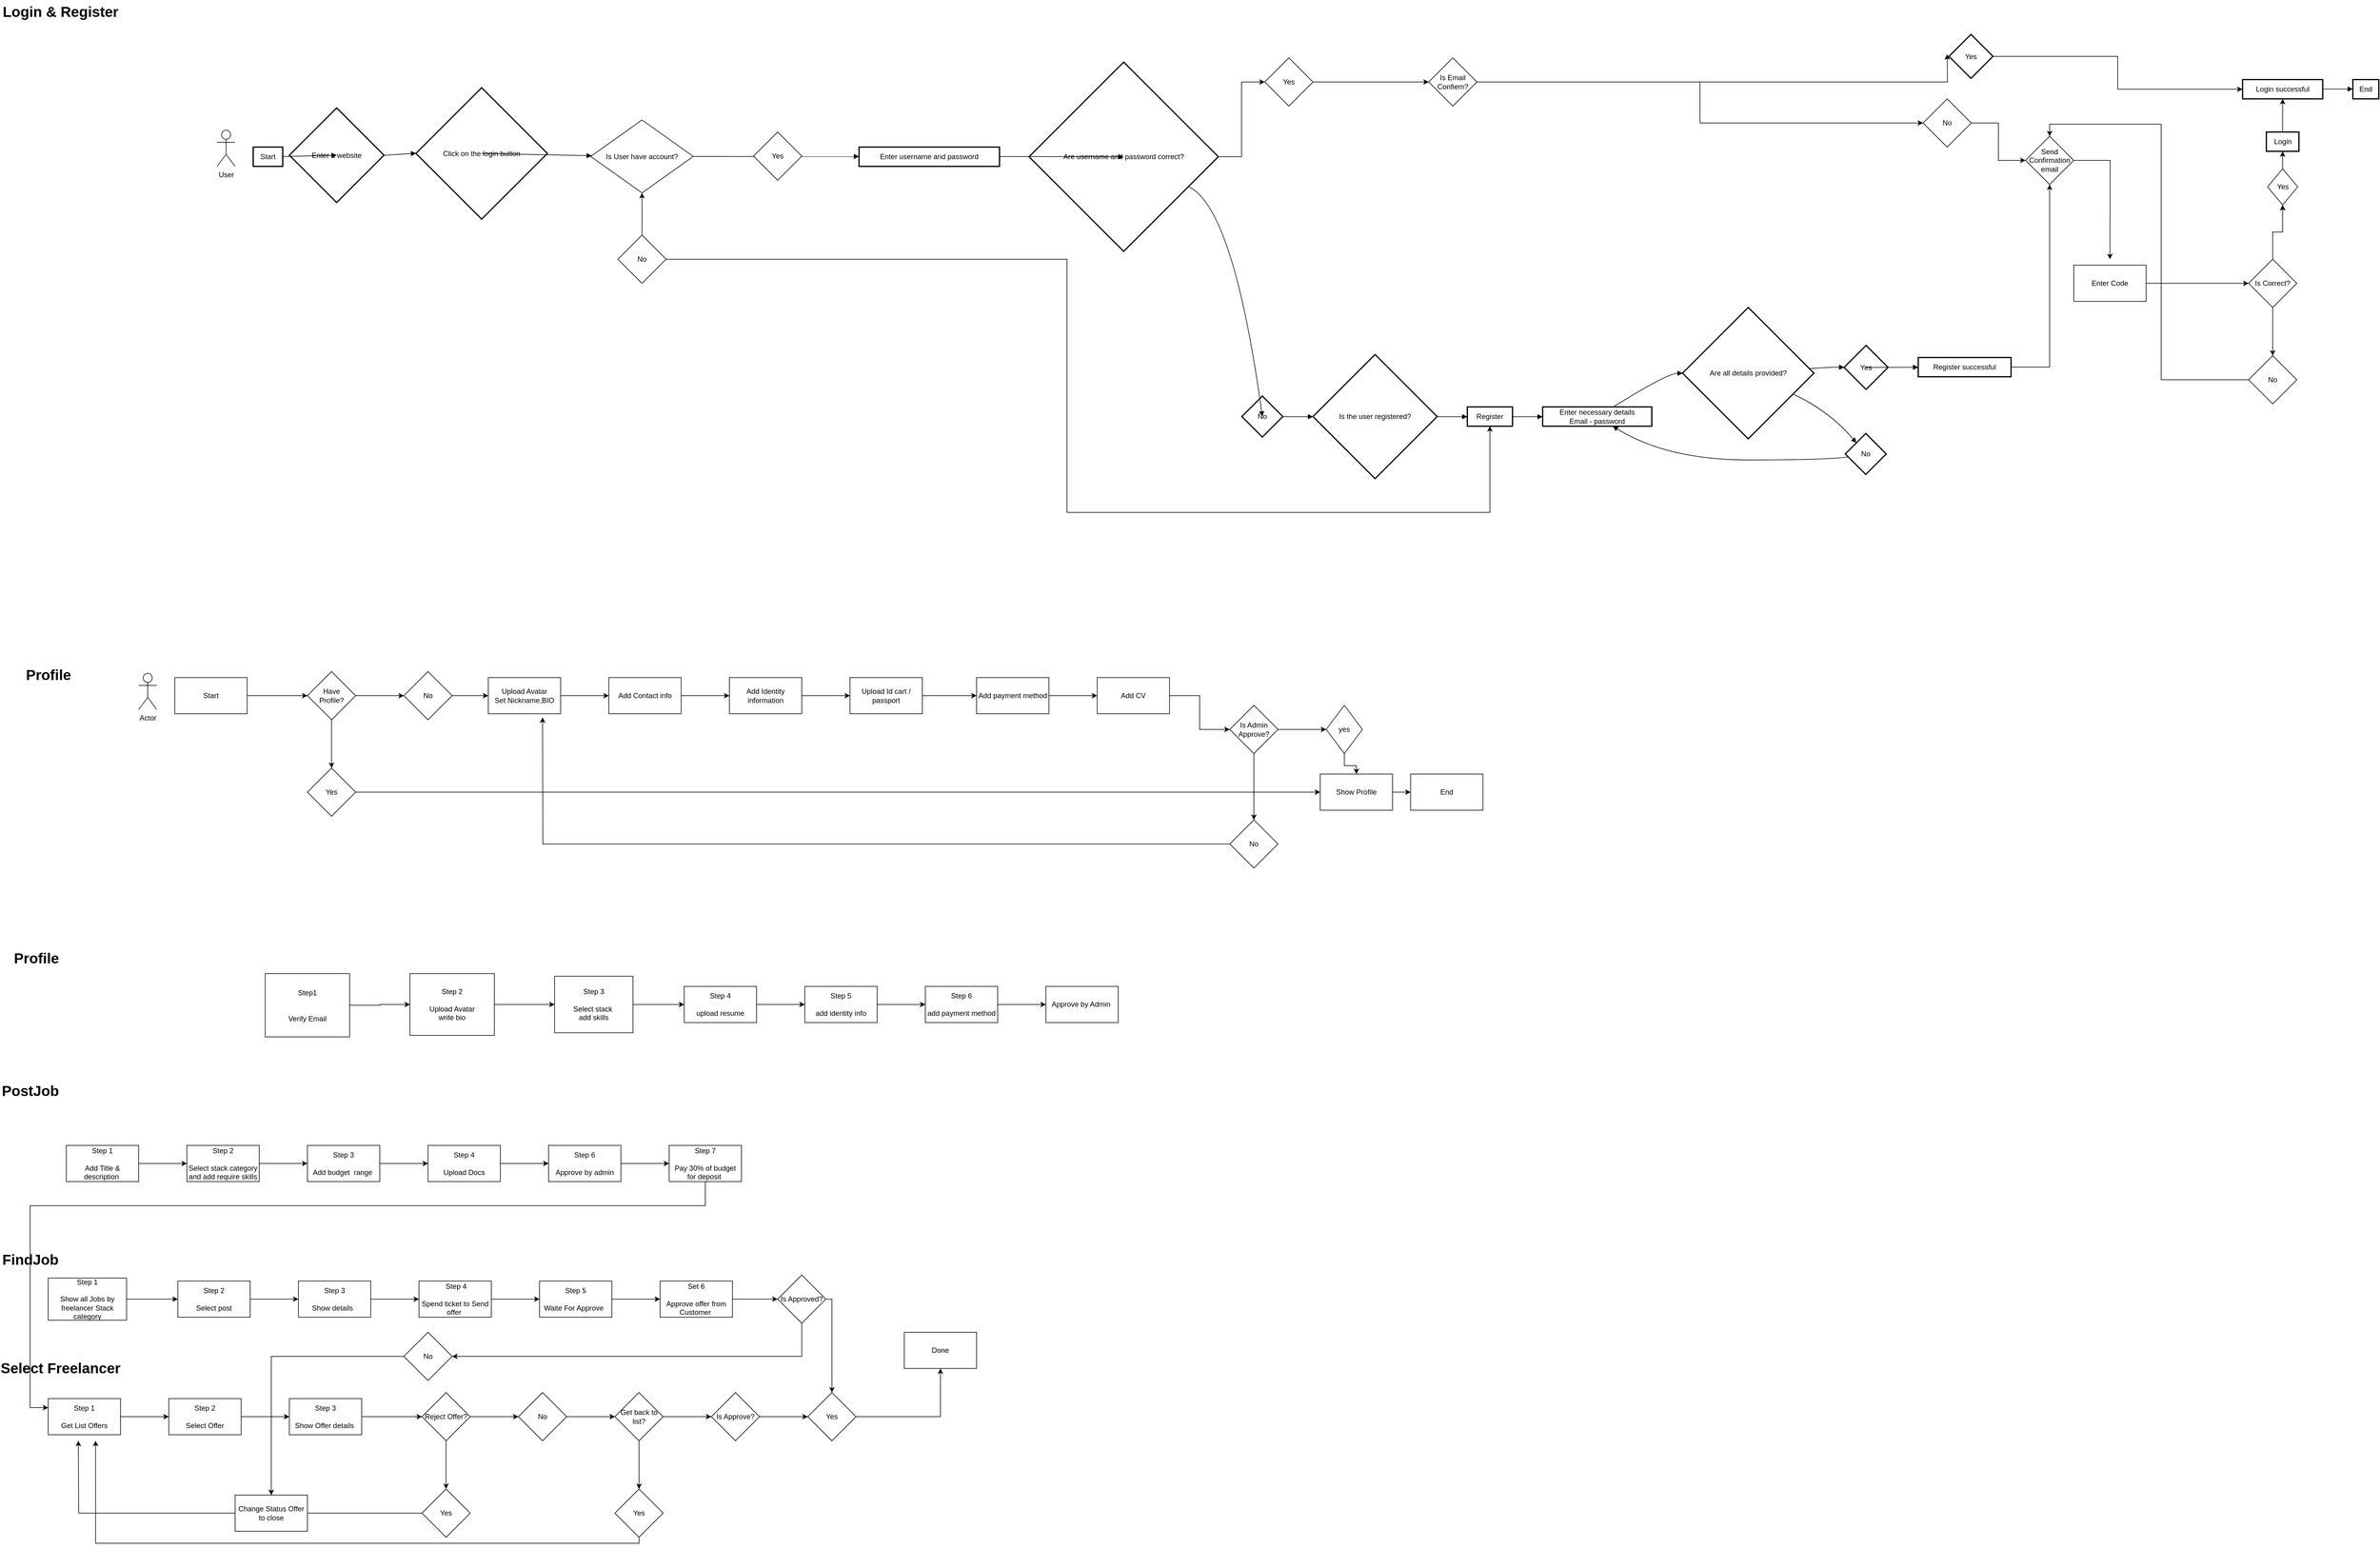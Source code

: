 <mxfile version="22.1.16" type="github">
  <diagram name="Page-1" id="RCzVIw21s0QxX4_HmofW">
    <mxGraphModel dx="2443" dy="851" grid="1" gridSize="10" guides="1" tooltips="1" connect="1" arrows="1" fold="1" page="1" pageScale="1" pageWidth="850" pageHeight="1100" math="0" shadow="0">
      <root>
        <mxCell id="0" />
        <mxCell id="1" parent="0" />
        <mxCell id="2" value="Start" style="whiteSpace=wrap;strokeWidth=2;" parent="1" vertex="1">
          <mxGeometry x="-430" y="254" width="49" height="32" as="geometry" />
        </mxCell>
        <mxCell id="3" value="Enter a website" style="rhombus;strokeWidth=2;whiteSpace=wrap;" parent="1" vertex="1">
          <mxGeometry x="-370" y="189" width="157" height="157" as="geometry" />
        </mxCell>
        <mxCell id="4" value="Click on the login button" style="rhombus;strokeWidth=2;whiteSpace=wrap;" parent="1" vertex="1">
          <mxGeometry x="-160" y="155.5" width="218" height="218" as="geometry" />
        </mxCell>
        <mxCell id="5" value="Enter username and password" style="whiteSpace=wrap;strokeWidth=2;" parent="1" vertex="1">
          <mxGeometry x="575" y="254" width="233" height="32" as="geometry" />
        </mxCell>
        <mxCell id="Xof1CyFzRAlIr6X4M1OH-53" style="edgeStyle=orthogonalEdgeStyle;rounded=0;orthogonalLoop=1;jettySize=auto;html=1;exitX=1;exitY=0.5;exitDx=0;exitDy=0;" parent="1" source="6" target="Xof1CyFzRAlIr6X4M1OH-52" edge="1">
          <mxGeometry relative="1" as="geometry" />
        </mxCell>
        <mxCell id="6" value="Are username and password correct?" style="rhombus;strokeWidth=2;whiteSpace=wrap;" parent="1" vertex="1">
          <mxGeometry x="857" y="113" width="314" height="314" as="geometry" />
        </mxCell>
        <mxCell id="Xof1CyFzRAlIr6X4M1OH-48" style="edgeStyle=orthogonalEdgeStyle;rounded=0;orthogonalLoop=1;jettySize=auto;html=1;entryX=0;entryY=0.5;entryDx=0;entryDy=0;" parent="1" source="7" target="9" edge="1">
          <mxGeometry relative="1" as="geometry">
            <mxPoint x="2820" y="170" as="targetPoint" />
          </mxGeometry>
        </mxCell>
        <mxCell id="7" value="Yes" style="rhombus;strokeWidth=2;whiteSpace=wrap;" parent="1" vertex="1">
          <mxGeometry x="2383" y="67" width="73" height="73" as="geometry" />
        </mxCell>
        <mxCell id="9" value="Login successful" style="whiteSpace=wrap;strokeWidth=2;" parent="1" vertex="1">
          <mxGeometry x="2870" y="142" width="133" height="32" as="geometry" />
        </mxCell>
        <mxCell id="10" value="End" style="whiteSpace=wrap;strokeWidth=2;" parent="1" vertex="1">
          <mxGeometry x="3053" y="142" width="43" height="32" as="geometry" />
        </mxCell>
        <mxCell id="11" value="No" style="rhombus;strokeWidth=2;whiteSpace=wrap;" parent="1" vertex="1">
          <mxGeometry x="1210" y="667" width="68" height="68" as="geometry" />
        </mxCell>
        <mxCell id="12" value="Is the user registered?" style="rhombus;strokeWidth=2;whiteSpace=wrap;" parent="1" vertex="1">
          <mxGeometry x="1328" y="598" width="206" height="206" as="geometry" />
        </mxCell>
        <mxCell id="13" value="Register" style="whiteSpace=wrap;strokeWidth=2;" parent="1" vertex="1">
          <mxGeometry x="1584" y="685" width="75" height="32" as="geometry" />
        </mxCell>
        <mxCell id="14" value="Enter necessary details&#xa;Email - password" style="whiteSpace=wrap;strokeWidth=2;" parent="1" vertex="1">
          <mxGeometry x="1709" y="685" width="181" height="32" as="geometry" />
        </mxCell>
        <mxCell id="15" value="Are all details provided?" style="rhombus;strokeWidth=2;whiteSpace=wrap;" parent="1" vertex="1">
          <mxGeometry x="1941" y="520" width="218" height="218" as="geometry" />
        </mxCell>
        <mxCell id="16" value="Yes" style="rhombus;strokeWidth=2;whiteSpace=wrap;" parent="1" vertex="1">
          <mxGeometry x="2209" y="583" width="73" height="73" as="geometry" />
        </mxCell>
        <mxCell id="Xof1CyFzRAlIr6X4M1OH-51" style="edgeStyle=orthogonalEdgeStyle;rounded=0;orthogonalLoop=1;jettySize=auto;html=1;entryX=0.5;entryY=1;entryDx=0;entryDy=0;" parent="1" source="17" target="Xof1CyFzRAlIr6X4M1OH-49" edge="1">
          <mxGeometry relative="1" as="geometry" />
        </mxCell>
        <mxCell id="17" value="Register successful" style="whiteSpace=wrap;strokeWidth=2;" parent="1" vertex="1">
          <mxGeometry x="2332" y="603" width="154" height="32" as="geometry" />
        </mxCell>
        <mxCell id="Xof1CyFzRAlIr6X4M1OH-68" value="" style="edgeStyle=orthogonalEdgeStyle;rounded=0;orthogonalLoop=1;jettySize=auto;html=1;" parent="1" source="18" target="9" edge="1">
          <mxGeometry relative="1" as="geometry" />
        </mxCell>
        <mxCell id="18" value="Login" style="whiteSpace=wrap;strokeWidth=2;" parent="1" vertex="1">
          <mxGeometry x="2909.5" y="229" width="54" height="32" as="geometry" />
        </mxCell>
        <mxCell id="19" value="No" style="rhombus;strokeWidth=2;whiteSpace=wrap;" parent="1" vertex="1">
          <mxGeometry x="2211" y="729" width="68" height="68" as="geometry" />
        </mxCell>
        <mxCell id="20" value="" style="curved=1;startArrow=none;endArrow=block;exitX=1.007;exitY=0.49;entryX=0.002;entryY=0.501;" parent="1" source="2" target="3" edge="1">
          <mxGeometry relative="1" as="geometry">
            <Array as="points" />
          </mxGeometry>
        </mxCell>
        <mxCell id="21" value="" style="curved=1;startArrow=none;endArrow=block;exitX=1.005;exitY=0.501;entryX=-0.001;entryY=0.499;" parent="1" source="3" target="4" edge="1">
          <mxGeometry relative="1" as="geometry">
            <Array as="points" />
          </mxGeometry>
        </mxCell>
        <mxCell id="22" value="" style="curved=1;startArrow=none;endArrow=block;exitX=0.998;exitY=0.499;entryX=-0.002;entryY=0.49;" parent="1" source="Xof1CyFzRAlIr6X4M1OH-41" target="5" edge="1">
          <mxGeometry relative="1" as="geometry">
            <Array as="points" />
          </mxGeometry>
        </mxCell>
        <mxCell id="23" value="" style="curved=1;startArrow=none;endArrow=block;exitX=0.997;exitY=0.49;entryX=0.001;entryY=0.499;" parent="1" source="5" target="6" edge="1">
          <mxGeometry relative="1" as="geometry">
            <Array as="points" />
          </mxGeometry>
        </mxCell>
        <mxCell id="27" value="" style="curved=1;startArrow=none;endArrow=block;exitX=1.0;exitY=0.491;entryX=0.0;entryY=0.491;" parent="1" source="9" target="10" edge="1">
          <mxGeometry relative="1" as="geometry">
            <Array as="points" />
          </mxGeometry>
        </mxCell>
        <mxCell id="28" value="" style="curved=1;startArrow=none;endArrow=block;exitX=1.001;exitY=0.731;entryX=0.005;entryY=0.504;" parent="1" source="6" target="11" edge="1">
          <mxGeometry relative="1" as="geometry">
            <Array as="points">
              <mxPoint x="1196" y="354" />
            </Array>
          </mxGeometry>
        </mxCell>
        <mxCell id="29" value="" style="curved=1;startArrow=none;endArrow=block;exitX=0.998;exitY=0.504;entryX=-0.001;entryY=0.501;" parent="1" source="11" target="12" edge="1">
          <mxGeometry relative="1" as="geometry">
            <Array as="points" />
          </mxGeometry>
        </mxCell>
        <mxCell id="30" value="" style="curved=1;startArrow=none;endArrow=block;exitX=1.001;exitY=0.501;entryX=0.002;entryY=0.508;" parent="1" source="12" target="13" edge="1">
          <mxGeometry relative="1" as="geometry">
            <Array as="points" />
          </mxGeometry>
        </mxCell>
        <mxCell id="31" value="" style="curved=1;startArrow=none;endArrow=block;exitX=1.006;exitY=0.508;entryX=0.002;entryY=0.508;" parent="1" source="13" target="14" edge="1">
          <mxGeometry relative="1" as="geometry">
            <Array as="points" />
          </mxGeometry>
        </mxCell>
        <mxCell id="32" value="" style="curved=1;startArrow=none;endArrow=block;exitX=0.645;exitY=0.008;entryX=-0.001;entryY=0.501;" parent="1" source="14" target="15" edge="1">
          <mxGeometry relative="1" as="geometry">
            <Array as="points">
              <mxPoint x="1916" y="629" />
            </Array>
          </mxGeometry>
        </mxCell>
        <mxCell id="33" value="" style="curved=1;startArrow=none;endArrow=block;exitX=0.998;exitY=0.464;entryX=-0.006;entryY=0.497;" parent="1" source="15" target="16" edge="1">
          <mxGeometry relative="1" as="geometry">
            <Array as="points">
              <mxPoint x="2184" y="619" />
            </Array>
          </mxGeometry>
        </mxCell>
        <mxCell id="34" value="" style="curved=1;startArrow=none;endArrow=block;exitX=0.996;exitY=0.497;entryX=-0.002;entryY=0.509;" parent="1" source="16" target="17" edge="1">
          <mxGeometry relative="1" as="geometry">
            <Array as="points" />
          </mxGeometry>
        </mxCell>
        <mxCell id="37" value="" style="curved=1;startArrow=none;endArrow=block;exitX=0.998;exitY=0.733;entryX=0.077;entryY=0.007;" parent="1" source="15" target="19" edge="1">
          <mxGeometry relative="1" as="geometry">
            <Array as="points">
              <mxPoint x="2184" y="691" />
            </Array>
          </mxGeometry>
        </mxCell>
        <mxCell id="38" value="" style="curved=1;startArrow=none;endArrow=block;exitX=0.005;exitY=0.584;entryX=0.645;entryY=1.008;" parent="1" source="19" target="14" edge="1">
          <mxGeometry relative="1" as="geometry">
            <Array as="points">
              <mxPoint x="2184" y="773" />
              <mxPoint x="1916" y="773" />
            </Array>
          </mxGeometry>
        </mxCell>
        <mxCell id="Xof1CyFzRAlIr6X4M1OH-42" value="" style="curved=1;startArrow=none;endArrow=block;exitX=0.998;exitY=0.499;entryX=-0.002;entryY=0.49;" parent="1" source="4" target="Xof1CyFzRAlIr6X4M1OH-41" edge="1">
          <mxGeometry relative="1" as="geometry">
            <Array as="points" />
            <mxPoint x="229" y="270" as="sourcePoint" />
            <mxPoint x="575" y="270" as="targetPoint" />
          </mxGeometry>
        </mxCell>
        <mxCell id="Xof1CyFzRAlIr6X4M1OH-41" value="Is User have account?" style="rhombus;whiteSpace=wrap;html=1;" parent="1" vertex="1">
          <mxGeometry x="130" y="209" width="170" height="121" as="geometry" />
        </mxCell>
        <mxCell id="Xof1CyFzRAlIr6X4M1OH-43" value="Yes" style="rhombus;whiteSpace=wrap;html=1;" parent="1" vertex="1">
          <mxGeometry x="400" y="229" width="80" height="80" as="geometry" />
        </mxCell>
        <mxCell id="Xof1CyFzRAlIr6X4M1OH-45" value="" style="edgeStyle=orthogonalEdgeStyle;rounded=0;orthogonalLoop=1;jettySize=auto;html=1;" parent="1" source="Xof1CyFzRAlIr6X4M1OH-44" target="Xof1CyFzRAlIr6X4M1OH-41" edge="1">
          <mxGeometry relative="1" as="geometry" />
        </mxCell>
        <mxCell id="Xof1CyFzRAlIr6X4M1OH-47" style="edgeStyle=orthogonalEdgeStyle;rounded=0;orthogonalLoop=1;jettySize=auto;html=1;entryX=0.5;entryY=1;entryDx=0;entryDy=0;" parent="1" source="Xof1CyFzRAlIr6X4M1OH-44" target="13" edge="1">
          <mxGeometry relative="1" as="geometry">
            <mxPoint x="1320" y="540" as="targetPoint" />
            <Array as="points">
              <mxPoint x="920" y="440" />
              <mxPoint x="920" y="860" />
              <mxPoint x="1622" y="860" />
            </Array>
          </mxGeometry>
        </mxCell>
        <mxCell id="Xof1CyFzRAlIr6X4M1OH-44" value="No" style="rhombus;whiteSpace=wrap;html=1;" parent="1" vertex="1">
          <mxGeometry x="175" y="400" width="80" height="80" as="geometry" />
        </mxCell>
        <mxCell id="Xof1CyFzRAlIr6X4M1OH-75" style="edgeStyle=orthogonalEdgeStyle;rounded=0;orthogonalLoop=1;jettySize=auto;html=1;" parent="1" source="Xof1CyFzRAlIr6X4M1OH-49" edge="1">
          <mxGeometry relative="1" as="geometry">
            <mxPoint x="2650" y="440" as="targetPoint" />
          </mxGeometry>
        </mxCell>
        <mxCell id="Xof1CyFzRAlIr6X4M1OH-49" value="Send Confirmation&lt;br&gt;email" style="rhombus;whiteSpace=wrap;html=1;" parent="1" vertex="1">
          <mxGeometry x="2510" y="236" width="80" height="80" as="geometry" />
        </mxCell>
        <mxCell id="Xof1CyFzRAlIr6X4M1OH-54" style="edgeStyle=orthogonalEdgeStyle;rounded=0;orthogonalLoop=1;jettySize=auto;html=1;exitX=1;exitY=0.5;exitDx=0;exitDy=0;" parent="1" source="Xof1CyFzRAlIr6X4M1OH-55" edge="1">
          <mxGeometry relative="1" as="geometry">
            <mxPoint x="2380" y="100" as="targetPoint" />
          </mxGeometry>
        </mxCell>
        <mxCell id="Xof1CyFzRAlIr6X4M1OH-52" value="Yes" style="rhombus;whiteSpace=wrap;html=1;" parent="1" vertex="1">
          <mxGeometry x="1248" y="106" width="80" height="80" as="geometry" />
        </mxCell>
        <mxCell id="Xof1CyFzRAlIr6X4M1OH-56" value="" style="edgeStyle=orthogonalEdgeStyle;rounded=0;orthogonalLoop=1;jettySize=auto;html=1;exitX=1;exitY=0.5;exitDx=0;exitDy=0;" parent="1" source="Xof1CyFzRAlIr6X4M1OH-52" target="Xof1CyFzRAlIr6X4M1OH-55" edge="1">
          <mxGeometry relative="1" as="geometry">
            <mxPoint x="2380" y="100" as="targetPoint" />
            <mxPoint x="1328" y="146" as="sourcePoint" />
          </mxGeometry>
        </mxCell>
        <mxCell id="Xof1CyFzRAlIr6X4M1OH-59" style="edgeStyle=orthogonalEdgeStyle;rounded=0;orthogonalLoop=1;jettySize=auto;html=1;entryX=0;entryY=0.5;entryDx=0;entryDy=0;" parent="1" source="Xof1CyFzRAlIr6X4M1OH-55" target="Xof1CyFzRAlIr6X4M1OH-58" edge="1">
          <mxGeometry relative="1" as="geometry" />
        </mxCell>
        <mxCell id="Xof1CyFzRAlIr6X4M1OH-55" value="Is Email&lt;br&gt;Confiem?" style="rhombus;whiteSpace=wrap;html=1;" parent="1" vertex="1">
          <mxGeometry x="1520" y="106" width="80" height="80" as="geometry" />
        </mxCell>
        <mxCell id="Xof1CyFzRAlIr6X4M1OH-60" style="edgeStyle=orthogonalEdgeStyle;rounded=0;orthogonalLoop=1;jettySize=auto;html=1;entryX=0;entryY=0.5;entryDx=0;entryDy=0;" parent="1" source="Xof1CyFzRAlIr6X4M1OH-58" target="Xof1CyFzRAlIr6X4M1OH-49" edge="1">
          <mxGeometry relative="1" as="geometry" />
        </mxCell>
        <mxCell id="Xof1CyFzRAlIr6X4M1OH-58" value="No" style="rhombus;whiteSpace=wrap;html=1;" parent="1" vertex="1">
          <mxGeometry x="2340" y="174" width="80" height="80" as="geometry" />
        </mxCell>
        <mxCell id="Xof1CyFzRAlIr6X4M1OH-64" value="" style="edgeStyle=orthogonalEdgeStyle;rounded=0;orthogonalLoop=1;jettySize=auto;html=1;" parent="1" source="Xof1CyFzRAlIr6X4M1OH-61" target="Xof1CyFzRAlIr6X4M1OH-63" edge="1">
          <mxGeometry relative="1" as="geometry" />
        </mxCell>
        <mxCell id="Xof1CyFzRAlIr6X4M1OH-61" value="Enter Code" style="rounded=0;whiteSpace=wrap;html=1;" parent="1" vertex="1">
          <mxGeometry x="2590" y="450" width="120" height="60" as="geometry" />
        </mxCell>
        <mxCell id="Xof1CyFzRAlIr6X4M1OH-66" value="" style="edgeStyle=orthogonalEdgeStyle;rounded=0;orthogonalLoop=1;jettySize=auto;html=1;" parent="1" source="Xof1CyFzRAlIr6X4M1OH-63" target="Xof1CyFzRAlIr6X4M1OH-65" edge="1">
          <mxGeometry relative="1" as="geometry" />
        </mxCell>
        <mxCell id="Xof1CyFzRAlIr6X4M1OH-69" value="" style="edgeStyle=orthogonalEdgeStyle;rounded=0;orthogonalLoop=1;jettySize=auto;html=1;" parent="1" source="Xof1CyFzRAlIr6X4M1OH-63" target="Xof1CyFzRAlIr6X4M1OH-65" edge="1">
          <mxGeometry relative="1" as="geometry" />
        </mxCell>
        <mxCell id="Xof1CyFzRAlIr6X4M1OH-70" value="" style="edgeStyle=orthogonalEdgeStyle;rounded=0;orthogonalLoop=1;jettySize=auto;html=1;" parent="1" source="Xof1CyFzRAlIr6X4M1OH-63" target="Xof1CyFzRAlIr6X4M1OH-65" edge="1">
          <mxGeometry relative="1" as="geometry" />
        </mxCell>
        <mxCell id="Xof1CyFzRAlIr6X4M1OH-72" value="" style="edgeStyle=orthogonalEdgeStyle;rounded=0;orthogonalLoop=1;jettySize=auto;html=1;" parent="1" source="Xof1CyFzRAlIr6X4M1OH-63" target="Xof1CyFzRAlIr6X4M1OH-71" edge="1">
          <mxGeometry relative="1" as="geometry" />
        </mxCell>
        <mxCell id="Xof1CyFzRAlIr6X4M1OH-63" value="Is Correct?" style="rhombus;whiteSpace=wrap;html=1;rounded=0;" parent="1" vertex="1">
          <mxGeometry x="2880" y="440" width="80" height="80" as="geometry" />
        </mxCell>
        <mxCell id="Xof1CyFzRAlIr6X4M1OH-67" value="" style="edgeStyle=orthogonalEdgeStyle;rounded=0;orthogonalLoop=1;jettySize=auto;html=1;" parent="1" source="Xof1CyFzRAlIr6X4M1OH-65" target="18" edge="1">
          <mxGeometry relative="1" as="geometry" />
        </mxCell>
        <mxCell id="Xof1CyFzRAlIr6X4M1OH-65" value="Yes" style="rhombus;whiteSpace=wrap;html=1;" parent="1" vertex="1">
          <mxGeometry x="2911.5" y="290" width="50" height="60" as="geometry" />
        </mxCell>
        <mxCell id="Xof1CyFzRAlIr6X4M1OH-76" style="edgeStyle=orthogonalEdgeStyle;rounded=0;orthogonalLoop=1;jettySize=auto;html=1;entryX=0.5;entryY=0;entryDx=0;entryDy=0;" parent="1" source="Xof1CyFzRAlIr6X4M1OH-71" target="Xof1CyFzRAlIr6X4M1OH-49" edge="1">
          <mxGeometry relative="1" as="geometry">
            <mxPoint x="2700" y="220" as="targetPoint" />
          </mxGeometry>
        </mxCell>
        <mxCell id="Xof1CyFzRAlIr6X4M1OH-71" value="No" style="rhombus;whiteSpace=wrap;html=1;rounded=0;" parent="1" vertex="1">
          <mxGeometry x="2880" y="600" width="80" height="80" as="geometry" />
        </mxCell>
        <mxCell id="Xof1CyFzRAlIr6X4M1OH-78" value="User&lt;br&gt;" style="shape=umlActor;verticalLabelPosition=bottom;verticalAlign=top;html=1;" parent="1" vertex="1">
          <mxGeometry x="-490" y="226" width="30" height="60" as="geometry" />
        </mxCell>
        <mxCell id="Xof1CyFzRAlIr6X4M1OH-79" value="Login &amp;amp; Register" style="text;strokeColor=none;fillColor=none;html=1;fontSize=24;fontStyle=1;verticalAlign=middle;align=center;" parent="1" vertex="1">
          <mxGeometry x="-800" y="10" width="100" height="40" as="geometry" />
        </mxCell>
        <mxCell id="Xof1CyFzRAlIr6X4M1OH-80" value="Profile" style="text;strokeColor=none;fillColor=none;html=1;fontSize=24;fontStyle=1;verticalAlign=middle;align=center;" parent="1" vertex="1">
          <mxGeometry x="-820" y="1110" width="100" height="40" as="geometry" />
        </mxCell>
        <mxCell id="Xof1CyFzRAlIr6X4M1OH-81" value="Actor" style="shape=umlActor;verticalLabelPosition=bottom;verticalAlign=top;html=1;" parent="1" vertex="1">
          <mxGeometry x="-620" y="1127" width="30" height="60" as="geometry" />
        </mxCell>
        <mxCell id="Xof1CyFzRAlIr6X4M1OH-86" value="" style="edgeStyle=orthogonalEdgeStyle;rounded=0;orthogonalLoop=1;jettySize=auto;html=1;" parent="1" source="Xof1CyFzRAlIr6X4M1OH-82" target="Xof1CyFzRAlIr6X4M1OH-85" edge="1">
          <mxGeometry relative="1" as="geometry" />
        </mxCell>
        <mxCell id="Xof1CyFzRAlIr6X4M1OH-82" value="Start" style="rounded=0;whiteSpace=wrap;html=1;" parent="1" vertex="1">
          <mxGeometry x="-560" y="1134" width="120" height="60" as="geometry" />
        </mxCell>
        <mxCell id="Xof1CyFzRAlIr6X4M1OH-90" value="" style="edgeStyle=orthogonalEdgeStyle;rounded=0;orthogonalLoop=1;jettySize=auto;html=1;" parent="1" source="Xof1CyFzRAlIr6X4M1OH-85" target="Xof1CyFzRAlIr6X4M1OH-89" edge="1">
          <mxGeometry relative="1" as="geometry" />
        </mxCell>
        <mxCell id="Xof1CyFzRAlIr6X4M1OH-96" value="" style="edgeStyle=orthogonalEdgeStyle;rounded=0;orthogonalLoop=1;jettySize=auto;html=1;" parent="1" source="Xof1CyFzRAlIr6X4M1OH-85" target="Xof1CyFzRAlIr6X4M1OH-95" edge="1">
          <mxGeometry relative="1" as="geometry" />
        </mxCell>
        <mxCell id="Xof1CyFzRAlIr6X4M1OH-85" value="Have&lt;br&gt;Profile?" style="rhombus;whiteSpace=wrap;html=1;rounded=0;" parent="1" vertex="1">
          <mxGeometry x="-340" y="1124" width="80" height="80" as="geometry" />
        </mxCell>
        <mxCell id="Xof1CyFzRAlIr6X4M1OH-92" value="" style="edgeStyle=orthogonalEdgeStyle;rounded=0;orthogonalLoop=1;jettySize=auto;html=1;" parent="1" source="Xof1CyFzRAlIr6X4M1OH-89" target="Xof1CyFzRAlIr6X4M1OH-91" edge="1">
          <mxGeometry relative="1" as="geometry" />
        </mxCell>
        <mxCell id="Xof1CyFzRAlIr6X4M1OH-89" value="Yes" style="rhombus;whiteSpace=wrap;html=1;rounded=0;" parent="1" vertex="1">
          <mxGeometry x="-340" y="1284" width="80" height="80" as="geometry" />
        </mxCell>
        <mxCell id="Xof1CyFzRAlIr6X4M1OH-94" value="" style="edgeStyle=orthogonalEdgeStyle;rounded=0;orthogonalLoop=1;jettySize=auto;html=1;" parent="1" source="Xof1CyFzRAlIr6X4M1OH-91" target="Xof1CyFzRAlIr6X4M1OH-93" edge="1">
          <mxGeometry relative="1" as="geometry" />
        </mxCell>
        <mxCell id="Xof1CyFzRAlIr6X4M1OH-91" value="Show Profile" style="whiteSpace=wrap;html=1;rounded=0;" parent="1" vertex="1">
          <mxGeometry x="1340" y="1294" width="120" height="60" as="geometry" />
        </mxCell>
        <mxCell id="Xof1CyFzRAlIr6X4M1OH-93" value="End" style="whiteSpace=wrap;html=1;rounded=0;" parent="1" vertex="1">
          <mxGeometry x="1490" y="1294" width="120" height="60" as="geometry" />
        </mxCell>
        <mxCell id="Xof1CyFzRAlIr6X4M1OH-98" value="" style="edgeStyle=orthogonalEdgeStyle;rounded=0;orthogonalLoop=1;jettySize=auto;html=1;" parent="1" source="Xof1CyFzRAlIr6X4M1OH-95" target="Xof1CyFzRAlIr6X4M1OH-97" edge="1">
          <mxGeometry relative="1" as="geometry" />
        </mxCell>
        <mxCell id="Xof1CyFzRAlIr6X4M1OH-95" value="No" style="rhombus;whiteSpace=wrap;html=1;rounded=0;" parent="1" vertex="1">
          <mxGeometry x="-180" y="1124" width="80" height="80" as="geometry" />
        </mxCell>
        <mxCell id="Xof1CyFzRAlIr6X4M1OH-100" value="" style="edgeStyle=orthogonalEdgeStyle;rounded=0;orthogonalLoop=1;jettySize=auto;html=1;" parent="1" source="Xof1CyFzRAlIr6X4M1OH-97" target="Xof1CyFzRAlIr6X4M1OH-99" edge="1">
          <mxGeometry relative="1" as="geometry" />
        </mxCell>
        <mxCell id="Xof1CyFzRAlIr6X4M1OH-97" value="Upload Avatar&lt;br&gt;Set Nickname,BIO" style="whiteSpace=wrap;html=1;rounded=0;" parent="1" vertex="1">
          <mxGeometry x="-40" y="1134" width="120" height="60" as="geometry" />
        </mxCell>
        <mxCell id="Xof1CyFzRAlIr6X4M1OH-102" value="" style="edgeStyle=orthogonalEdgeStyle;rounded=0;orthogonalLoop=1;jettySize=auto;html=1;" parent="1" source="Xof1CyFzRAlIr6X4M1OH-99" target="Xof1CyFzRAlIr6X4M1OH-101" edge="1">
          <mxGeometry relative="1" as="geometry" />
        </mxCell>
        <mxCell id="Xof1CyFzRAlIr6X4M1OH-99" value="Add Contact info" style="whiteSpace=wrap;html=1;rounded=0;" parent="1" vertex="1">
          <mxGeometry x="160" y="1134" width="120" height="60" as="geometry" />
        </mxCell>
        <mxCell id="Xof1CyFzRAlIr6X4M1OH-106" value="" style="edgeStyle=orthogonalEdgeStyle;rounded=0;orthogonalLoop=1;jettySize=auto;html=1;" parent="1" source="Xof1CyFzRAlIr6X4M1OH-101" target="Xof1CyFzRAlIr6X4M1OH-105" edge="1">
          <mxGeometry relative="1" as="geometry" />
        </mxCell>
        <mxCell id="Xof1CyFzRAlIr6X4M1OH-101" value="Add Identity information" style="whiteSpace=wrap;html=1;rounded=0;" parent="1" vertex="1">
          <mxGeometry x="360" y="1134" width="120" height="60" as="geometry" />
        </mxCell>
        <mxCell id="Xof1CyFzRAlIr6X4M1OH-108" value="" style="edgeStyle=orthogonalEdgeStyle;rounded=0;orthogonalLoop=1;jettySize=auto;html=1;" parent="1" source="Xof1CyFzRAlIr6X4M1OH-105" target="Xof1CyFzRAlIr6X4M1OH-107" edge="1">
          <mxGeometry relative="1" as="geometry" />
        </mxCell>
        <mxCell id="Xof1CyFzRAlIr6X4M1OH-105" value="Upload Id cart / passport" style="whiteSpace=wrap;html=1;rounded=0;" parent="1" vertex="1">
          <mxGeometry x="560" y="1134" width="120" height="60" as="geometry" />
        </mxCell>
        <mxCell id="Xof1CyFzRAlIr6X4M1OH-110" value="" style="edgeStyle=orthogonalEdgeStyle;rounded=0;orthogonalLoop=1;jettySize=auto;html=1;" parent="1" source="Xof1CyFzRAlIr6X4M1OH-107" target="Xof1CyFzRAlIr6X4M1OH-109" edge="1">
          <mxGeometry relative="1" as="geometry" />
        </mxCell>
        <mxCell id="Xof1CyFzRAlIr6X4M1OH-107" value="Add payment method" style="whiteSpace=wrap;html=1;rounded=0;" parent="1" vertex="1">
          <mxGeometry x="770" y="1134" width="120" height="60" as="geometry" />
        </mxCell>
        <mxCell id="Xof1CyFzRAlIr6X4M1OH-112" value="" style="edgeStyle=orthogonalEdgeStyle;rounded=0;orthogonalLoop=1;jettySize=auto;html=1;" parent="1" source="Xof1CyFzRAlIr6X4M1OH-109" target="Xof1CyFzRAlIr6X4M1OH-111" edge="1">
          <mxGeometry relative="1" as="geometry" />
        </mxCell>
        <mxCell id="Xof1CyFzRAlIr6X4M1OH-109" value="Add CV" style="whiteSpace=wrap;html=1;rounded=0;" parent="1" vertex="1">
          <mxGeometry x="970" y="1134" width="120" height="60" as="geometry" />
        </mxCell>
        <mxCell id="Xof1CyFzRAlIr6X4M1OH-114" value="" style="edgeStyle=orthogonalEdgeStyle;rounded=0;orthogonalLoop=1;jettySize=auto;html=1;" parent="1" source="Xof1CyFzRAlIr6X4M1OH-111" target="Xof1CyFzRAlIr6X4M1OH-113" edge="1">
          <mxGeometry relative="1" as="geometry" />
        </mxCell>
        <mxCell id="Xof1CyFzRAlIr6X4M1OH-117" value="" style="edgeStyle=orthogonalEdgeStyle;rounded=0;orthogonalLoop=1;jettySize=auto;html=1;" parent="1" source="Xof1CyFzRAlIr6X4M1OH-111" target="Xof1CyFzRAlIr6X4M1OH-116" edge="1">
          <mxGeometry relative="1" as="geometry" />
        </mxCell>
        <mxCell id="Xof1CyFzRAlIr6X4M1OH-111" value="Is Admin&lt;br&gt;Approve?" style="rhombus;whiteSpace=wrap;html=1;rounded=0;" parent="1" vertex="1">
          <mxGeometry x="1190" y="1180" width="80" height="80" as="geometry" />
        </mxCell>
        <mxCell id="Xof1CyFzRAlIr6X4M1OH-115" value="" style="edgeStyle=orthogonalEdgeStyle;rounded=0;orthogonalLoop=1;jettySize=auto;html=1;" parent="1" source="Xof1CyFzRAlIr6X4M1OH-113" target="Xof1CyFzRAlIr6X4M1OH-91" edge="1">
          <mxGeometry relative="1" as="geometry" />
        </mxCell>
        <mxCell id="Xof1CyFzRAlIr6X4M1OH-113" value="yes" style="rhombus;whiteSpace=wrap;html=1;rounded=0;" parent="1" vertex="1">
          <mxGeometry x="1350" y="1180" width="60" height="80" as="geometry" />
        </mxCell>
        <mxCell id="Xof1CyFzRAlIr6X4M1OH-118" style="edgeStyle=orthogonalEdgeStyle;rounded=0;orthogonalLoop=1;jettySize=auto;html=1;" parent="1" source="Xof1CyFzRAlIr6X4M1OH-116" edge="1">
          <mxGeometry relative="1" as="geometry">
            <mxPoint x="50" y="1200" as="targetPoint" />
          </mxGeometry>
        </mxCell>
        <mxCell id="Xof1CyFzRAlIr6X4M1OH-116" value="No" style="rhombus;whiteSpace=wrap;html=1;rounded=0;" parent="1" vertex="1">
          <mxGeometry x="1190" y="1370" width="80" height="80" as="geometry" />
        </mxCell>
        <mxCell id="MbMHbuHJUqX0_KfxS6vJ-46" value="" style="edgeStyle=orthogonalEdgeStyle;rounded=0;orthogonalLoop=1;jettySize=auto;html=1;" edge="1" parent="1" source="MbMHbuHJUqX0_KfxS6vJ-38" target="MbMHbuHJUqX0_KfxS6vJ-45">
          <mxGeometry relative="1" as="geometry" />
        </mxCell>
        <mxCell id="MbMHbuHJUqX0_KfxS6vJ-38" value="Step1&lt;br&gt;&lt;br&gt;&lt;br&gt;Verify Email" style="rounded=0;whiteSpace=wrap;html=1;" vertex="1" parent="1">
          <mxGeometry x="-410" y="1625" width="140" height="105" as="geometry" />
        </mxCell>
        <mxCell id="MbMHbuHJUqX0_KfxS6vJ-39" value="" style="text;html=1;align=center;verticalAlign=middle;resizable=0;points=[];autosize=1;strokeColor=none;fillColor=none;" vertex="1" parent="1">
          <mxGeometry x="-760" y="1620" width="60" height="30" as="geometry" />
        </mxCell>
        <mxCell id="MbMHbuHJUqX0_KfxS6vJ-41" value="Profile" style="text;strokeColor=none;fillColor=none;html=1;fontSize=24;fontStyle=1;verticalAlign=middle;align=center;" vertex="1" parent="1">
          <mxGeometry x="-840" y="1550" width="100" height="100" as="geometry" />
        </mxCell>
        <mxCell id="MbMHbuHJUqX0_KfxS6vJ-49" value="" style="edgeStyle=orthogonalEdgeStyle;rounded=0;orthogonalLoop=1;jettySize=auto;html=1;" edge="1" parent="1" source="MbMHbuHJUqX0_KfxS6vJ-45" target="MbMHbuHJUqX0_KfxS6vJ-48">
          <mxGeometry relative="1" as="geometry" />
        </mxCell>
        <mxCell id="MbMHbuHJUqX0_KfxS6vJ-45" value="Step 2&lt;br&gt;&lt;br&gt;Upload Avatar&lt;br&gt;write bio" style="whiteSpace=wrap;html=1;rounded=0;" vertex="1" parent="1">
          <mxGeometry x="-170" y="1625" width="140" height="102.5" as="geometry" />
        </mxCell>
        <mxCell id="MbMHbuHJUqX0_KfxS6vJ-51" value="" style="edgeStyle=orthogonalEdgeStyle;rounded=0;orthogonalLoop=1;jettySize=auto;html=1;" edge="1" parent="1" source="MbMHbuHJUqX0_KfxS6vJ-48" target="MbMHbuHJUqX0_KfxS6vJ-50">
          <mxGeometry relative="1" as="geometry" />
        </mxCell>
        <mxCell id="MbMHbuHJUqX0_KfxS6vJ-48" value="Step 3&lt;br&gt;&lt;br&gt;Select stack&amp;nbsp;&lt;br&gt;add skills" style="whiteSpace=wrap;html=1;rounded=0;" vertex="1" parent="1">
          <mxGeometry x="70" y="1629.38" width="130" height="93.75" as="geometry" />
        </mxCell>
        <mxCell id="MbMHbuHJUqX0_KfxS6vJ-56" value="" style="edgeStyle=orthogonalEdgeStyle;rounded=0;orthogonalLoop=1;jettySize=auto;html=1;" edge="1" parent="1" source="MbMHbuHJUqX0_KfxS6vJ-50" target="MbMHbuHJUqX0_KfxS6vJ-55">
          <mxGeometry relative="1" as="geometry" />
        </mxCell>
        <mxCell id="MbMHbuHJUqX0_KfxS6vJ-50" value="Step 4&lt;br&gt;&lt;br&gt;upload resume" style="whiteSpace=wrap;html=1;rounded=0;" vertex="1" parent="1">
          <mxGeometry x="285" y="1646.255" width="120" height="60" as="geometry" />
        </mxCell>
        <mxCell id="MbMHbuHJUqX0_KfxS6vJ-58" value="" style="edgeStyle=orthogonalEdgeStyle;rounded=0;orthogonalLoop=1;jettySize=auto;html=1;" edge="1" parent="1" source="MbMHbuHJUqX0_KfxS6vJ-55" target="MbMHbuHJUqX0_KfxS6vJ-57">
          <mxGeometry relative="1" as="geometry" />
        </mxCell>
        <mxCell id="MbMHbuHJUqX0_KfxS6vJ-55" value="Step 5&lt;br&gt;&lt;br&gt;add identity info" style="whiteSpace=wrap;html=1;rounded=0;" vertex="1" parent="1">
          <mxGeometry x="485" y="1646.255" width="120" height="60" as="geometry" />
        </mxCell>
        <mxCell id="MbMHbuHJUqX0_KfxS6vJ-61" value="" style="edgeStyle=orthogonalEdgeStyle;rounded=0;orthogonalLoop=1;jettySize=auto;html=1;" edge="1" parent="1" source="MbMHbuHJUqX0_KfxS6vJ-57" target="MbMHbuHJUqX0_KfxS6vJ-60">
          <mxGeometry relative="1" as="geometry" />
        </mxCell>
        <mxCell id="MbMHbuHJUqX0_KfxS6vJ-57" value="Step 6&lt;br&gt;&lt;br&gt;add payment method" style="whiteSpace=wrap;html=1;rounded=0;" vertex="1" parent="1">
          <mxGeometry x="685" y="1646.255" width="120" height="60" as="geometry" />
        </mxCell>
        <mxCell id="MbMHbuHJUqX0_KfxS6vJ-60" value="Approve by Admin&amp;nbsp;" style="whiteSpace=wrap;html=1;rounded=0;" vertex="1" parent="1">
          <mxGeometry x="885" y="1646.255" width="120" height="60" as="geometry" />
        </mxCell>
        <mxCell id="MbMHbuHJUqX0_KfxS6vJ-62" value="PostJob" style="text;strokeColor=none;fillColor=none;html=1;fontSize=24;fontStyle=1;verticalAlign=middle;align=center;" vertex="1" parent="1">
          <mxGeometry x="-850" y="1800" width="100" height="40" as="geometry" />
        </mxCell>
        <mxCell id="MbMHbuHJUqX0_KfxS6vJ-65" value="" style="edgeStyle=orthogonalEdgeStyle;rounded=0;orthogonalLoop=1;jettySize=auto;html=1;" edge="1" parent="1" source="MbMHbuHJUqX0_KfxS6vJ-63" target="MbMHbuHJUqX0_KfxS6vJ-64">
          <mxGeometry relative="1" as="geometry" />
        </mxCell>
        <mxCell id="MbMHbuHJUqX0_KfxS6vJ-63" value="Step 1&lt;br&gt;&lt;br&gt;Add Title &amp;amp;&lt;br&gt;description&amp;nbsp;" style="rounded=0;whiteSpace=wrap;html=1;" vertex="1" parent="1">
          <mxGeometry x="-740" y="1910" width="120" height="60" as="geometry" />
        </mxCell>
        <mxCell id="MbMHbuHJUqX0_KfxS6vJ-67" value="" style="edgeStyle=orthogonalEdgeStyle;rounded=0;orthogonalLoop=1;jettySize=auto;html=1;" edge="1" parent="1" source="MbMHbuHJUqX0_KfxS6vJ-64" target="MbMHbuHJUqX0_KfxS6vJ-66">
          <mxGeometry relative="1" as="geometry" />
        </mxCell>
        <mxCell id="MbMHbuHJUqX0_KfxS6vJ-64" value="Step 2&lt;br&gt;&lt;br&gt;Select stack category&lt;br&gt;and add require skills" style="whiteSpace=wrap;html=1;rounded=0;" vertex="1" parent="1">
          <mxGeometry x="-540" y="1910" width="120" height="60" as="geometry" />
        </mxCell>
        <mxCell id="MbMHbuHJUqX0_KfxS6vJ-69" value="" style="edgeStyle=orthogonalEdgeStyle;rounded=0;orthogonalLoop=1;jettySize=auto;html=1;" edge="1" parent="1" source="MbMHbuHJUqX0_KfxS6vJ-66" target="MbMHbuHJUqX0_KfxS6vJ-68">
          <mxGeometry relative="1" as="geometry" />
        </mxCell>
        <mxCell id="MbMHbuHJUqX0_KfxS6vJ-66" value="Step 3&lt;br&gt;&lt;br&gt;Add budget&amp;nbsp; range&amp;nbsp;" style="whiteSpace=wrap;html=1;rounded=0;" vertex="1" parent="1">
          <mxGeometry x="-340" y="1910" width="120" height="60" as="geometry" />
        </mxCell>
        <mxCell id="MbMHbuHJUqX0_KfxS6vJ-71" value="" style="edgeStyle=orthogonalEdgeStyle;rounded=0;orthogonalLoop=1;jettySize=auto;html=1;" edge="1" parent="1" source="MbMHbuHJUqX0_KfxS6vJ-68" target="MbMHbuHJUqX0_KfxS6vJ-70">
          <mxGeometry relative="1" as="geometry" />
        </mxCell>
        <mxCell id="MbMHbuHJUqX0_KfxS6vJ-68" value="Step 4&lt;br&gt;&lt;br&gt;Upload Docs" style="whiteSpace=wrap;html=1;rounded=0;" vertex="1" parent="1">
          <mxGeometry x="-140" y="1910" width="120" height="60" as="geometry" />
        </mxCell>
        <mxCell id="MbMHbuHJUqX0_KfxS6vJ-73" value="" style="edgeStyle=orthogonalEdgeStyle;rounded=0;orthogonalLoop=1;jettySize=auto;html=1;" edge="1" parent="1" source="MbMHbuHJUqX0_KfxS6vJ-70" target="MbMHbuHJUqX0_KfxS6vJ-72">
          <mxGeometry relative="1" as="geometry" />
        </mxCell>
        <mxCell id="MbMHbuHJUqX0_KfxS6vJ-70" value="Step 6&lt;br&gt;&lt;br&gt;Approve by admin" style="whiteSpace=wrap;html=1;rounded=0;" vertex="1" parent="1">
          <mxGeometry x="60" y="1910" width="120" height="60" as="geometry" />
        </mxCell>
        <mxCell id="MbMHbuHJUqX0_KfxS6vJ-116" style="edgeStyle=orthogonalEdgeStyle;rounded=0;orthogonalLoop=1;jettySize=auto;html=1;entryX=0;entryY=0.25;entryDx=0;entryDy=0;" edge="1" parent="1" source="MbMHbuHJUqX0_KfxS6vJ-72" target="MbMHbuHJUqX0_KfxS6vJ-93">
          <mxGeometry relative="1" as="geometry">
            <Array as="points">
              <mxPoint x="320" y="2010" />
              <mxPoint x="-800" y="2010" />
              <mxPoint x="-800" y="2345" />
            </Array>
          </mxGeometry>
        </mxCell>
        <mxCell id="MbMHbuHJUqX0_KfxS6vJ-72" value="Step 7&lt;br&gt;&lt;br&gt;Pay 30% of budget&lt;br&gt;for deposit&amp;nbsp;" style="whiteSpace=wrap;html=1;rounded=0;" vertex="1" parent="1">
          <mxGeometry x="260" y="1910" width="120" height="60" as="geometry" />
        </mxCell>
        <mxCell id="MbMHbuHJUqX0_KfxS6vJ-74" value="FindJob" style="text;strokeColor=none;fillColor=none;html=1;fontSize=24;fontStyle=1;verticalAlign=middle;align=center;" vertex="1" parent="1">
          <mxGeometry x="-850" y="2080" width="100" height="40" as="geometry" />
        </mxCell>
        <mxCell id="MbMHbuHJUqX0_KfxS6vJ-77" value="" style="edgeStyle=orthogonalEdgeStyle;rounded=0;orthogonalLoop=1;jettySize=auto;html=1;" edge="1" parent="1" source="MbMHbuHJUqX0_KfxS6vJ-75" target="MbMHbuHJUqX0_KfxS6vJ-76">
          <mxGeometry relative="1" as="geometry" />
        </mxCell>
        <mxCell id="MbMHbuHJUqX0_KfxS6vJ-75" value="Step 1&lt;br&gt;&lt;br&gt;Show all Jobs by freelancer Stack category" style="rounded=0;whiteSpace=wrap;html=1;" vertex="1" parent="1">
          <mxGeometry x="-770" y="2130" width="130" height="70" as="geometry" />
        </mxCell>
        <mxCell id="MbMHbuHJUqX0_KfxS6vJ-79" value="" style="edgeStyle=orthogonalEdgeStyle;rounded=0;orthogonalLoop=1;jettySize=auto;html=1;" edge="1" parent="1" source="MbMHbuHJUqX0_KfxS6vJ-76" target="MbMHbuHJUqX0_KfxS6vJ-78">
          <mxGeometry relative="1" as="geometry" />
        </mxCell>
        <mxCell id="MbMHbuHJUqX0_KfxS6vJ-76" value="Step 2&lt;br&gt;&lt;br&gt;Select post" style="whiteSpace=wrap;html=1;rounded=0;" vertex="1" parent="1">
          <mxGeometry x="-555" y="2135" width="120" height="60" as="geometry" />
        </mxCell>
        <mxCell id="MbMHbuHJUqX0_KfxS6vJ-81" value="" style="edgeStyle=orthogonalEdgeStyle;rounded=0;orthogonalLoop=1;jettySize=auto;html=1;" edge="1" parent="1" source="MbMHbuHJUqX0_KfxS6vJ-78" target="MbMHbuHJUqX0_KfxS6vJ-80">
          <mxGeometry relative="1" as="geometry" />
        </mxCell>
        <mxCell id="MbMHbuHJUqX0_KfxS6vJ-78" value="Step 3&lt;br&gt;&lt;br&gt;Show details&amp;nbsp;&amp;nbsp;" style="whiteSpace=wrap;html=1;rounded=0;" vertex="1" parent="1">
          <mxGeometry x="-355" y="2135" width="120" height="60" as="geometry" />
        </mxCell>
        <mxCell id="MbMHbuHJUqX0_KfxS6vJ-83" value="" style="edgeStyle=orthogonalEdgeStyle;rounded=0;orthogonalLoop=1;jettySize=auto;html=1;" edge="1" parent="1" source="MbMHbuHJUqX0_KfxS6vJ-80" target="MbMHbuHJUqX0_KfxS6vJ-82">
          <mxGeometry relative="1" as="geometry" />
        </mxCell>
        <mxCell id="MbMHbuHJUqX0_KfxS6vJ-80" value="&amp;nbsp;Step 4&lt;br&gt;&lt;br&gt;Spend ticket to Send offer&amp;nbsp;" style="whiteSpace=wrap;html=1;rounded=0;" vertex="1" parent="1">
          <mxGeometry x="-155" y="2135" width="120" height="60" as="geometry" />
        </mxCell>
        <mxCell id="MbMHbuHJUqX0_KfxS6vJ-85" value="" style="edgeStyle=orthogonalEdgeStyle;rounded=0;orthogonalLoop=1;jettySize=auto;html=1;" edge="1" parent="1" source="MbMHbuHJUqX0_KfxS6vJ-82" target="MbMHbuHJUqX0_KfxS6vJ-84">
          <mxGeometry relative="1" as="geometry" />
        </mxCell>
        <mxCell id="MbMHbuHJUqX0_KfxS6vJ-82" value="Step 5&lt;br&gt;&lt;br&gt;Waite For Approve&amp;nbsp;&amp;nbsp;" style="whiteSpace=wrap;html=1;rounded=0;" vertex="1" parent="1">
          <mxGeometry x="45" y="2135" width="120" height="60" as="geometry" />
        </mxCell>
        <mxCell id="MbMHbuHJUqX0_KfxS6vJ-118" value="" style="edgeStyle=orthogonalEdgeStyle;rounded=0;orthogonalLoop=1;jettySize=auto;html=1;" edge="1" parent="1" source="MbMHbuHJUqX0_KfxS6vJ-84" target="MbMHbuHJUqX0_KfxS6vJ-117">
          <mxGeometry relative="1" as="geometry" />
        </mxCell>
        <mxCell id="MbMHbuHJUqX0_KfxS6vJ-84" value="Set 6&lt;br&gt;&lt;br&gt;Approve offer from Customer&amp;nbsp;" style="whiteSpace=wrap;html=1;rounded=0;" vertex="1" parent="1">
          <mxGeometry x="245" y="2135" width="120" height="60" as="geometry" />
        </mxCell>
        <mxCell id="MbMHbuHJUqX0_KfxS6vJ-86" value="Select Freelancer" style="text;strokeColor=none;fillColor=none;html=1;fontSize=24;fontStyle=1;verticalAlign=middle;align=center;" vertex="1" parent="1">
          <mxGeometry x="-800" y="2260" width="100" height="40" as="geometry" />
        </mxCell>
        <mxCell id="MbMHbuHJUqX0_KfxS6vJ-95" value="" style="edgeStyle=orthogonalEdgeStyle;rounded=0;orthogonalLoop=1;jettySize=auto;html=1;" edge="1" parent="1" source="MbMHbuHJUqX0_KfxS6vJ-93" target="MbMHbuHJUqX0_KfxS6vJ-94">
          <mxGeometry relative="1" as="geometry" />
        </mxCell>
        <mxCell id="MbMHbuHJUqX0_KfxS6vJ-93" value="Step 1&lt;br&gt;&lt;br&gt;Get List Offers" style="rounded=0;whiteSpace=wrap;html=1;" vertex="1" parent="1">
          <mxGeometry x="-770" y="2330" width="120" height="60" as="geometry" />
        </mxCell>
        <mxCell id="MbMHbuHJUqX0_KfxS6vJ-97" value="" style="edgeStyle=orthogonalEdgeStyle;rounded=0;orthogonalLoop=1;jettySize=auto;html=1;" edge="1" parent="1" source="MbMHbuHJUqX0_KfxS6vJ-94" target="MbMHbuHJUqX0_KfxS6vJ-96">
          <mxGeometry relative="1" as="geometry" />
        </mxCell>
        <mxCell id="MbMHbuHJUqX0_KfxS6vJ-94" value="Step 2&lt;br&gt;&lt;br&gt;Select Offer" style="whiteSpace=wrap;html=1;rounded=0;" vertex="1" parent="1">
          <mxGeometry x="-570" y="2330" width="120" height="60" as="geometry" />
        </mxCell>
        <mxCell id="MbMHbuHJUqX0_KfxS6vJ-101" value="" style="edgeStyle=orthogonalEdgeStyle;rounded=0;orthogonalLoop=1;jettySize=auto;html=1;" edge="1" parent="1" source="MbMHbuHJUqX0_KfxS6vJ-96" target="MbMHbuHJUqX0_KfxS6vJ-100">
          <mxGeometry relative="1" as="geometry" />
        </mxCell>
        <mxCell id="MbMHbuHJUqX0_KfxS6vJ-96" value="Step 3&lt;br&gt;&lt;br&gt;Show Offer details&amp;nbsp;" style="whiteSpace=wrap;html=1;rounded=0;" vertex="1" parent="1">
          <mxGeometry x="-370" y="2330" width="120" height="60" as="geometry" />
        </mxCell>
        <mxCell id="MbMHbuHJUqX0_KfxS6vJ-103" value="" style="edgeStyle=orthogonalEdgeStyle;rounded=0;orthogonalLoop=1;jettySize=auto;html=1;" edge="1" parent="1" source="MbMHbuHJUqX0_KfxS6vJ-100" target="MbMHbuHJUqX0_KfxS6vJ-102">
          <mxGeometry relative="1" as="geometry" />
        </mxCell>
        <mxCell id="MbMHbuHJUqX0_KfxS6vJ-106" value="" style="edgeStyle=orthogonalEdgeStyle;rounded=0;orthogonalLoop=1;jettySize=auto;html=1;" edge="1" parent="1" source="MbMHbuHJUqX0_KfxS6vJ-100" target="MbMHbuHJUqX0_KfxS6vJ-105">
          <mxGeometry relative="1" as="geometry" />
        </mxCell>
        <mxCell id="MbMHbuHJUqX0_KfxS6vJ-100" value="Reject Offer?" style="rhombus;whiteSpace=wrap;html=1;rounded=0;" vertex="1" parent="1">
          <mxGeometry x="-150" y="2320" width="80" height="80" as="geometry" />
        </mxCell>
        <mxCell id="MbMHbuHJUqX0_KfxS6vJ-104" style="edgeStyle=orthogonalEdgeStyle;rounded=0;orthogonalLoop=1;jettySize=auto;html=1;" edge="1" parent="1" source="MbMHbuHJUqX0_KfxS6vJ-102">
          <mxGeometry relative="1" as="geometry">
            <mxPoint x="-720" y="2400" as="targetPoint" />
          </mxGeometry>
        </mxCell>
        <mxCell id="MbMHbuHJUqX0_KfxS6vJ-102" value="Yes" style="rhombus;whiteSpace=wrap;html=1;rounded=0;" vertex="1" parent="1">
          <mxGeometry x="-150" y="2480" width="80" height="80" as="geometry" />
        </mxCell>
        <mxCell id="MbMHbuHJUqX0_KfxS6vJ-108" value="" style="edgeStyle=orthogonalEdgeStyle;rounded=0;orthogonalLoop=1;jettySize=auto;html=1;" edge="1" parent="1" source="MbMHbuHJUqX0_KfxS6vJ-105" target="MbMHbuHJUqX0_KfxS6vJ-107">
          <mxGeometry relative="1" as="geometry" />
        </mxCell>
        <mxCell id="MbMHbuHJUqX0_KfxS6vJ-105" value="No" style="rhombus;whiteSpace=wrap;html=1;rounded=0;" vertex="1" parent="1">
          <mxGeometry x="10" y="2320" width="80" height="80" as="geometry" />
        </mxCell>
        <mxCell id="MbMHbuHJUqX0_KfxS6vJ-111" value="" style="edgeStyle=orthogonalEdgeStyle;rounded=0;orthogonalLoop=1;jettySize=auto;html=1;" edge="1" parent="1" source="MbMHbuHJUqX0_KfxS6vJ-107" target="MbMHbuHJUqX0_KfxS6vJ-110">
          <mxGeometry relative="1" as="geometry" />
        </mxCell>
        <mxCell id="MbMHbuHJUqX0_KfxS6vJ-114" value="" style="edgeStyle=orthogonalEdgeStyle;rounded=0;orthogonalLoop=1;jettySize=auto;html=1;" edge="1" parent="1" source="MbMHbuHJUqX0_KfxS6vJ-107" target="MbMHbuHJUqX0_KfxS6vJ-113">
          <mxGeometry relative="1" as="geometry" />
        </mxCell>
        <mxCell id="MbMHbuHJUqX0_KfxS6vJ-107" value="Get back to list?" style="rhombus;whiteSpace=wrap;html=1;rounded=0;" vertex="1" parent="1">
          <mxGeometry x="170" y="2320" width="80" height="80" as="geometry" />
        </mxCell>
        <mxCell id="MbMHbuHJUqX0_KfxS6vJ-109" value="Change Status Offer to close" style="rounded=0;whiteSpace=wrap;html=1;" vertex="1" parent="1">
          <mxGeometry x="-460" y="2490" width="120" height="60" as="geometry" />
        </mxCell>
        <mxCell id="MbMHbuHJUqX0_KfxS6vJ-112" style="edgeStyle=orthogonalEdgeStyle;rounded=0;orthogonalLoop=1;jettySize=auto;html=1;" edge="1" parent="1" source="MbMHbuHJUqX0_KfxS6vJ-110">
          <mxGeometry relative="1" as="geometry">
            <mxPoint x="-691.429" y="2400" as="targetPoint" />
            <Array as="points">
              <mxPoint x="210" y="2570" />
              <mxPoint x="-691" y="2570" />
            </Array>
          </mxGeometry>
        </mxCell>
        <mxCell id="MbMHbuHJUqX0_KfxS6vJ-110" value="Yes" style="rhombus;whiteSpace=wrap;html=1;rounded=0;" vertex="1" parent="1">
          <mxGeometry x="170" y="2480" width="80" height="80" as="geometry" />
        </mxCell>
        <mxCell id="MbMHbuHJUqX0_KfxS6vJ-124" value="" style="edgeStyle=orthogonalEdgeStyle;rounded=0;orthogonalLoop=1;jettySize=auto;html=1;" edge="1" parent="1" source="MbMHbuHJUqX0_KfxS6vJ-113" target="MbMHbuHJUqX0_KfxS6vJ-123">
          <mxGeometry relative="1" as="geometry" />
        </mxCell>
        <mxCell id="MbMHbuHJUqX0_KfxS6vJ-113" value="Is Approve?" style="rhombus;whiteSpace=wrap;html=1;rounded=0;" vertex="1" parent="1">
          <mxGeometry x="330" y="2320" width="80" height="80" as="geometry" />
        </mxCell>
        <mxCell id="MbMHbuHJUqX0_KfxS6vJ-121" value="" style="edgeStyle=orthogonalEdgeStyle;rounded=0;orthogonalLoop=1;jettySize=auto;html=1;" edge="1" parent="1" source="MbMHbuHJUqX0_KfxS6vJ-117" target="MbMHbuHJUqX0_KfxS6vJ-120">
          <mxGeometry relative="1" as="geometry">
            <Array as="points">
              <mxPoint x="480" y="2260" />
            </Array>
          </mxGeometry>
        </mxCell>
        <mxCell id="MbMHbuHJUqX0_KfxS6vJ-127" style="edgeStyle=orthogonalEdgeStyle;rounded=0;orthogonalLoop=1;jettySize=auto;html=1;entryX=0.5;entryY=0;entryDx=0;entryDy=0;" edge="1" parent="1" source="MbMHbuHJUqX0_KfxS6vJ-117" target="MbMHbuHJUqX0_KfxS6vJ-123">
          <mxGeometry relative="1" as="geometry">
            <Array as="points">
              <mxPoint x="530" y="2165" />
            </Array>
          </mxGeometry>
        </mxCell>
        <mxCell id="MbMHbuHJUqX0_KfxS6vJ-117" value="Is Approved?" style="rhombus;whiteSpace=wrap;html=1;rounded=0;" vertex="1" parent="1">
          <mxGeometry x="440" y="2125" width="80" height="80" as="geometry" />
        </mxCell>
        <mxCell id="MbMHbuHJUqX0_KfxS6vJ-122" style="edgeStyle=orthogonalEdgeStyle;rounded=0;orthogonalLoop=1;jettySize=auto;html=1;" edge="1" parent="1" source="MbMHbuHJUqX0_KfxS6vJ-120" target="MbMHbuHJUqX0_KfxS6vJ-109">
          <mxGeometry relative="1" as="geometry" />
        </mxCell>
        <mxCell id="MbMHbuHJUqX0_KfxS6vJ-120" value="No" style="rhombus;whiteSpace=wrap;html=1;rounded=0;" vertex="1" parent="1">
          <mxGeometry x="-180" y="2220" width="80" height="80" as="geometry" />
        </mxCell>
        <mxCell id="MbMHbuHJUqX0_KfxS6vJ-126" value="" style="edgeStyle=orthogonalEdgeStyle;rounded=0;orthogonalLoop=1;jettySize=auto;html=1;" edge="1" parent="1" source="MbMHbuHJUqX0_KfxS6vJ-123" target="MbMHbuHJUqX0_KfxS6vJ-125">
          <mxGeometry relative="1" as="geometry" />
        </mxCell>
        <mxCell id="MbMHbuHJUqX0_KfxS6vJ-123" value="Yes" style="rhombus;whiteSpace=wrap;html=1;rounded=0;" vertex="1" parent="1">
          <mxGeometry x="490" y="2320" width="80" height="80" as="geometry" />
        </mxCell>
        <mxCell id="MbMHbuHJUqX0_KfxS6vJ-125" value="Done" style="whiteSpace=wrap;html=1;rounded=0;" vertex="1" parent="1">
          <mxGeometry x="650" y="2220" width="120" height="60" as="geometry" />
        </mxCell>
      </root>
    </mxGraphModel>
  </diagram>
</mxfile>
